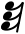 <?xml version="1.0" encoding="UTF-8"?>
<dia:diagram xmlns:dia="http://www.lysator.liu.se/~alla/dia/">
  <dia:layer name="Segundo Plano" visible="true" connectable="true" active="true">
    <dia:object type="Standard - Line" version="0" id="O0">
      <dia:attribute name="obj_pos">
        <dia:point val="1.4,2"/>
      </dia:attribute>
      <dia:attribute name="obj_bb">
        <dia:rectangle val="1.041,1.941;1.459,3.559"/>
      </dia:attribute>
      <dia:attribute name="conn_endpoints">
        <dia:point val="1.4,2"/>
        <dia:point val="1.1,3.5"/>
      </dia:attribute>
      <dia:attribute name="numcp">
        <dia:int val="1"/>
      </dia:attribute>
    </dia:object>
    <dia:group>
      <dia:attribute name="meta">
        <dia:composite type="dict"/>
      </dia:attribute>
      <dia:attribute name="matrix"/>
      <dia:object type="Standard - Beziergon" version="0" id="O1">
        <dia:attribute name="obj_pos">
          <dia:point val="0.8,2"/>
        </dia:attribute>
        <dia:attribute name="obj_bb">
          <dia:rectangle val="0.502,1.95;0.956,2.37"/>
        </dia:attribute>
        <dia:attribute name="bez_points">
          <dia:point val="0.8,2"/>
          <dia:point val="1.01,2"/>
          <dia:point val="0.88,2.32"/>
          <dia:point val="0.66,2.32"/>
          <dia:point val="0.44,2.32"/>
          <dia:point val="0.59,2"/>
        </dia:attribute>
        <dia:attribute name="corner_types">
          <dia:enum val="38437760"/>
          <dia:enum val="0"/>
          <dia:enum val="0"/>
        </dia:attribute>
        <dia:attribute name="line_width">
          <dia:real val="0.1"/>
        </dia:attribute>
        <dia:attribute name="inner_color">
          <dia:color val="#000000ff"/>
        </dia:attribute>
        <dia:attribute name="show_background">
          <dia:boolean val="true"/>
        </dia:attribute>
      </dia:object>
      <dia:object type="Standard - BezierLine" version="0" id="O2">
        <dia:attribute name="obj_pos">
          <dia:point val="0.6,2.2"/>
        </dia:attribute>
        <dia:attribute name="obj_bb">
          <dia:rectangle val="0.515,1.931;1.469,2.414"/>
        </dia:attribute>
        <dia:attribute name="bez_points">
          <dia:point val="0.6,2.2"/>
          <dia:point val="0.4,2.4"/>
          <dia:point val="1.1,2.5"/>
          <dia:point val="1.4,2"/>
        </dia:attribute>
        <dia:attribute name="corner_types">
          <dia:enum val="0"/>
          <dia:enum val="0"/>
        </dia:attribute>
      </dia:object>
    </dia:group>
    <dia:group>
      <dia:attribute name="meta">
        <dia:composite type="dict"/>
      </dia:attribute>
      <dia:attribute name="matrix"/>
      <dia:object type="Standard - Beziergon" version="0" id="O3">
        <dia:attribute name="obj_pos">
          <dia:point val="0.7,2.5"/>
        </dia:attribute>
        <dia:attribute name="obj_bb">
          <dia:rectangle val="0.402,2.45;0.856,2.87"/>
        </dia:attribute>
        <dia:attribute name="bez_points">
          <dia:point val="0.7,2.5"/>
          <dia:point val="0.91,2.5"/>
          <dia:point val="0.78,2.82"/>
          <dia:point val="0.56,2.82"/>
          <dia:point val="0.34,2.82"/>
          <dia:point val="0.49,2.5"/>
        </dia:attribute>
        <dia:attribute name="corner_types">
          <dia:enum val="38437760"/>
          <dia:enum val="0"/>
          <dia:enum val="0"/>
        </dia:attribute>
        <dia:attribute name="line_width">
          <dia:real val="0.1"/>
        </dia:attribute>
        <dia:attribute name="inner_color">
          <dia:color val="#000000ff"/>
        </dia:attribute>
        <dia:attribute name="show_background">
          <dia:boolean val="true"/>
        </dia:attribute>
      </dia:object>
      <dia:object type="Standard - BezierLine" version="0" id="O4">
        <dia:attribute name="obj_pos">
          <dia:point val="0.5,2.7"/>
        </dia:attribute>
        <dia:attribute name="obj_bb">
          <dia:rectangle val="0.415,2.431;1.369,2.914"/>
        </dia:attribute>
        <dia:attribute name="bez_points">
          <dia:point val="0.5,2.7"/>
          <dia:point val="0.3,2.9"/>
          <dia:point val="1,3"/>
          <dia:point val="1.3,2.5"/>
        </dia:attribute>
        <dia:attribute name="corner_types">
          <dia:enum val="0"/>
          <dia:enum val="0"/>
        </dia:attribute>
      </dia:object>
    </dia:group>
    <dia:group>
      <dia:attribute name="meta">
        <dia:composite type="dict"/>
      </dia:attribute>
      <dia:attribute name="matrix"/>
      <dia:object type="Standard - Beziergon" version="0" id="O5">
        <dia:attribute name="obj_pos">
          <dia:point val="0.6,3"/>
        </dia:attribute>
        <dia:attribute name="obj_bb">
          <dia:rectangle val="0.302,2.95;0.756,3.37"/>
        </dia:attribute>
        <dia:attribute name="bez_points">
          <dia:point val="0.6,3"/>
          <dia:point val="0.81,3"/>
          <dia:point val="0.68,3.32"/>
          <dia:point val="0.46,3.32"/>
          <dia:point val="0.24,3.32"/>
          <dia:point val="0.39,3"/>
        </dia:attribute>
        <dia:attribute name="corner_types">
          <dia:enum val="38437760"/>
          <dia:enum val="0"/>
          <dia:enum val="0"/>
        </dia:attribute>
        <dia:attribute name="line_width">
          <dia:real val="0.1"/>
        </dia:attribute>
        <dia:attribute name="inner_color">
          <dia:color val="#000000ff"/>
        </dia:attribute>
        <dia:attribute name="show_background">
          <dia:boolean val="true"/>
        </dia:attribute>
      </dia:object>
      <dia:object type="Standard - BezierLine" version="0" id="O6">
        <dia:attribute name="obj_pos">
          <dia:point val="0.4,3.2"/>
        </dia:attribute>
        <dia:attribute name="obj_bb">
          <dia:rectangle val="0.315,2.931;1.269,3.414"/>
        </dia:attribute>
        <dia:attribute name="bez_points">
          <dia:point val="0.4,3.2"/>
          <dia:point val="0.2,3.4"/>
          <dia:point val="0.9,3.5"/>
          <dia:point val="1.2,3"/>
        </dia:attribute>
        <dia:attribute name="corner_types">
          <dia:enum val="0"/>
          <dia:enum val="0"/>
        </dia:attribute>
      </dia:object>
    </dia:group>
  </dia:layer>
</dia:diagram>
